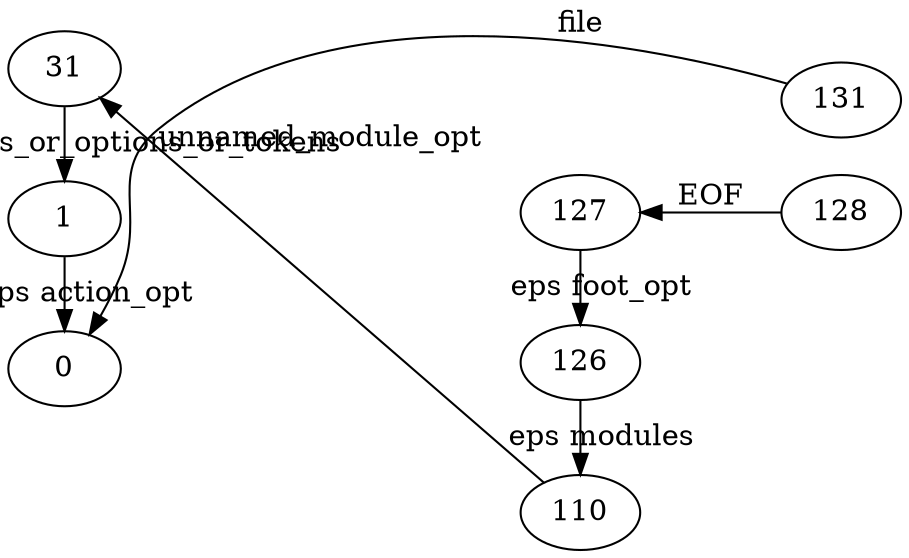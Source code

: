 digraph GSS {
    rankdir=RL
    0 [label="131"]
    1 [label="0"]
    0 -> 1 [label="file"]
    2 [label="128"]
    3 [label="127"]
    4 [label="126"]
    5 [label="110"]
    6 [label="31"]
    7 [label="1"]
    7 -> 1 [label="eps action_opt"]
    6 -> 7 [label="eps includes_or_options_or_tokens"]
    5 -> 6 [label="unnamed_module_opt"]
    4 -> 5 [label="eps modules"]
    3 -> 4 [label="eps foot_opt"]
    2 -> 3 [label="EOF"]
    {rank=same; 2 0}
    {rank=same; 7 6 1}
    {rank=same; 5 4 3}
}
